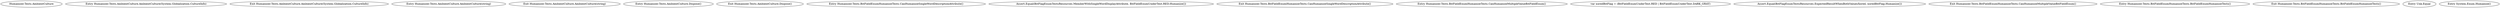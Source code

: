 digraph  {
n11 [label="Humanizer.Tests.AmbientCulture", span=""];
n0 [cluster="Humanizer.Tests.AmbientCulture.AmbientCulture(System.Globalization.CultureInfo)", label="Entry Humanizer.Tests.AmbientCulture.AmbientCulture(System.Globalization.CultureInfo)", span="12-12"];
n4 [cluster="Humanizer.Tests.AmbientCulture.AmbientCulture(System.Globalization.CultureInfo)", label="Exit Humanizer.Tests.AmbientCulture.AmbientCulture(System.Globalization.CultureInfo)", span="12-12"];
n5 [cluster="Humanizer.Tests.AmbientCulture.AmbientCulture(string)", label="Entry Humanizer.Tests.AmbientCulture.AmbientCulture(string)", span="19-19"];
n6 [cluster="Humanizer.Tests.AmbientCulture.AmbientCulture(string)", label="Exit Humanizer.Tests.AmbientCulture.AmbientCulture(string)", span="19-19"];
n7 [cluster="Humanizer.Tests.AmbientCulture.Dispose()", label="Entry Humanizer.Tests.AmbientCulture.Dispose()", span="26-26"];
n10 [cluster="Humanizer.Tests.AmbientCulture.Dispose()", label="Exit Humanizer.Tests.AmbientCulture.Dispose()", span="26-26"];
m0_2 [cluster="Humanizer.Tests.BitFieldEnumHumanizeTests.CanHumanizeSingleWordDescriptionAttribute()", file="BitFieldEnumHumanizeTests.cs", label="Entry Humanizer.Tests.BitFieldEnumHumanizeTests.CanHumanizeSingleWordDescriptionAttribute()", span="14-14"];
m0_3 [cluster="Humanizer.Tests.BitFieldEnumHumanizeTests.CanHumanizeSingleWordDescriptionAttribute()", file="BitFieldEnumHumanizeTests.cs", label="Assert.Equal(BitFlagEnumTestsResources.MemberWithSingleWordDisplayAttribute, BitFieldEnumUnderTest.RED.Humanize())", span="16-16"];
m0_4 [cluster="Humanizer.Tests.BitFieldEnumHumanizeTests.CanHumanizeSingleWordDescriptionAttribute()", file="BitFieldEnumHumanizeTests.cs", label="Exit Humanizer.Tests.BitFieldEnumHumanizeTests.CanHumanizeSingleWordDescriptionAttribute()", span="14-14"];
m0_10 [cluster="Humanizer.Tests.BitFieldEnumHumanizeTests.CanHumanizeMultipleValueBitFieldEnum()", file="BitFieldEnumHumanizeTests.cs", label="Entry Humanizer.Tests.BitFieldEnumHumanizeTests.CanHumanizeMultipleValueBitFieldEnum()", span="26-26"];
m0_11 [cluster="Humanizer.Tests.BitFieldEnumHumanizeTests.CanHumanizeMultipleValueBitFieldEnum()", file="BitFieldEnumHumanizeTests.cs", label="var xoredBitFlag = (BitFieldEnumUnderTest.RED | BitFieldEnumUnderTest.DARK_GRAY)", span="28-28"];
m0_12 [cluster="Humanizer.Tests.BitFieldEnumHumanizeTests.CanHumanizeMultipleValueBitFieldEnum()", file="BitFieldEnumHumanizeTests.cs", label="Assert.Equal(BitFlagEnumTestsResources.ExpectedResultWhenBothValuesXored, xoredBitFlag.Humanize())", span="29-29"];
m0_13 [cluster="Humanizer.Tests.BitFieldEnumHumanizeTests.CanHumanizeMultipleValueBitFieldEnum()", file="BitFieldEnumHumanizeTests.cs", label="Exit Humanizer.Tests.BitFieldEnumHumanizeTests.CanHumanizeMultipleValueBitFieldEnum()", span="26-26"];
m0_0 [cluster="Humanizer.Tests.BitFieldEnumHumanizeTests.BitFieldEnumHumanizeTests()", file="BitFieldEnumHumanizeTests.cs", label="Entry Humanizer.Tests.BitFieldEnumHumanizeTests.BitFieldEnumHumanizeTests()", span="11-11"];
m0_1 [cluster="Humanizer.Tests.BitFieldEnumHumanizeTests.BitFieldEnumHumanizeTests()", file="BitFieldEnumHumanizeTests.cs", label="Exit Humanizer.Tests.BitFieldEnumHumanizeTests.BitFieldEnumHumanizeTests()", span="11-11"];
m0_6 [cluster="Unk.Equal", file="BitFieldEnumHumanizeTests.cs", label="Entry Unk.Equal", span=""];
m0_5 [cluster="System.Enum.Humanize()", file="BitFieldEnumHumanizeTests.cs", label="Entry System.Enum.Humanize()", span="23-23"];
}
